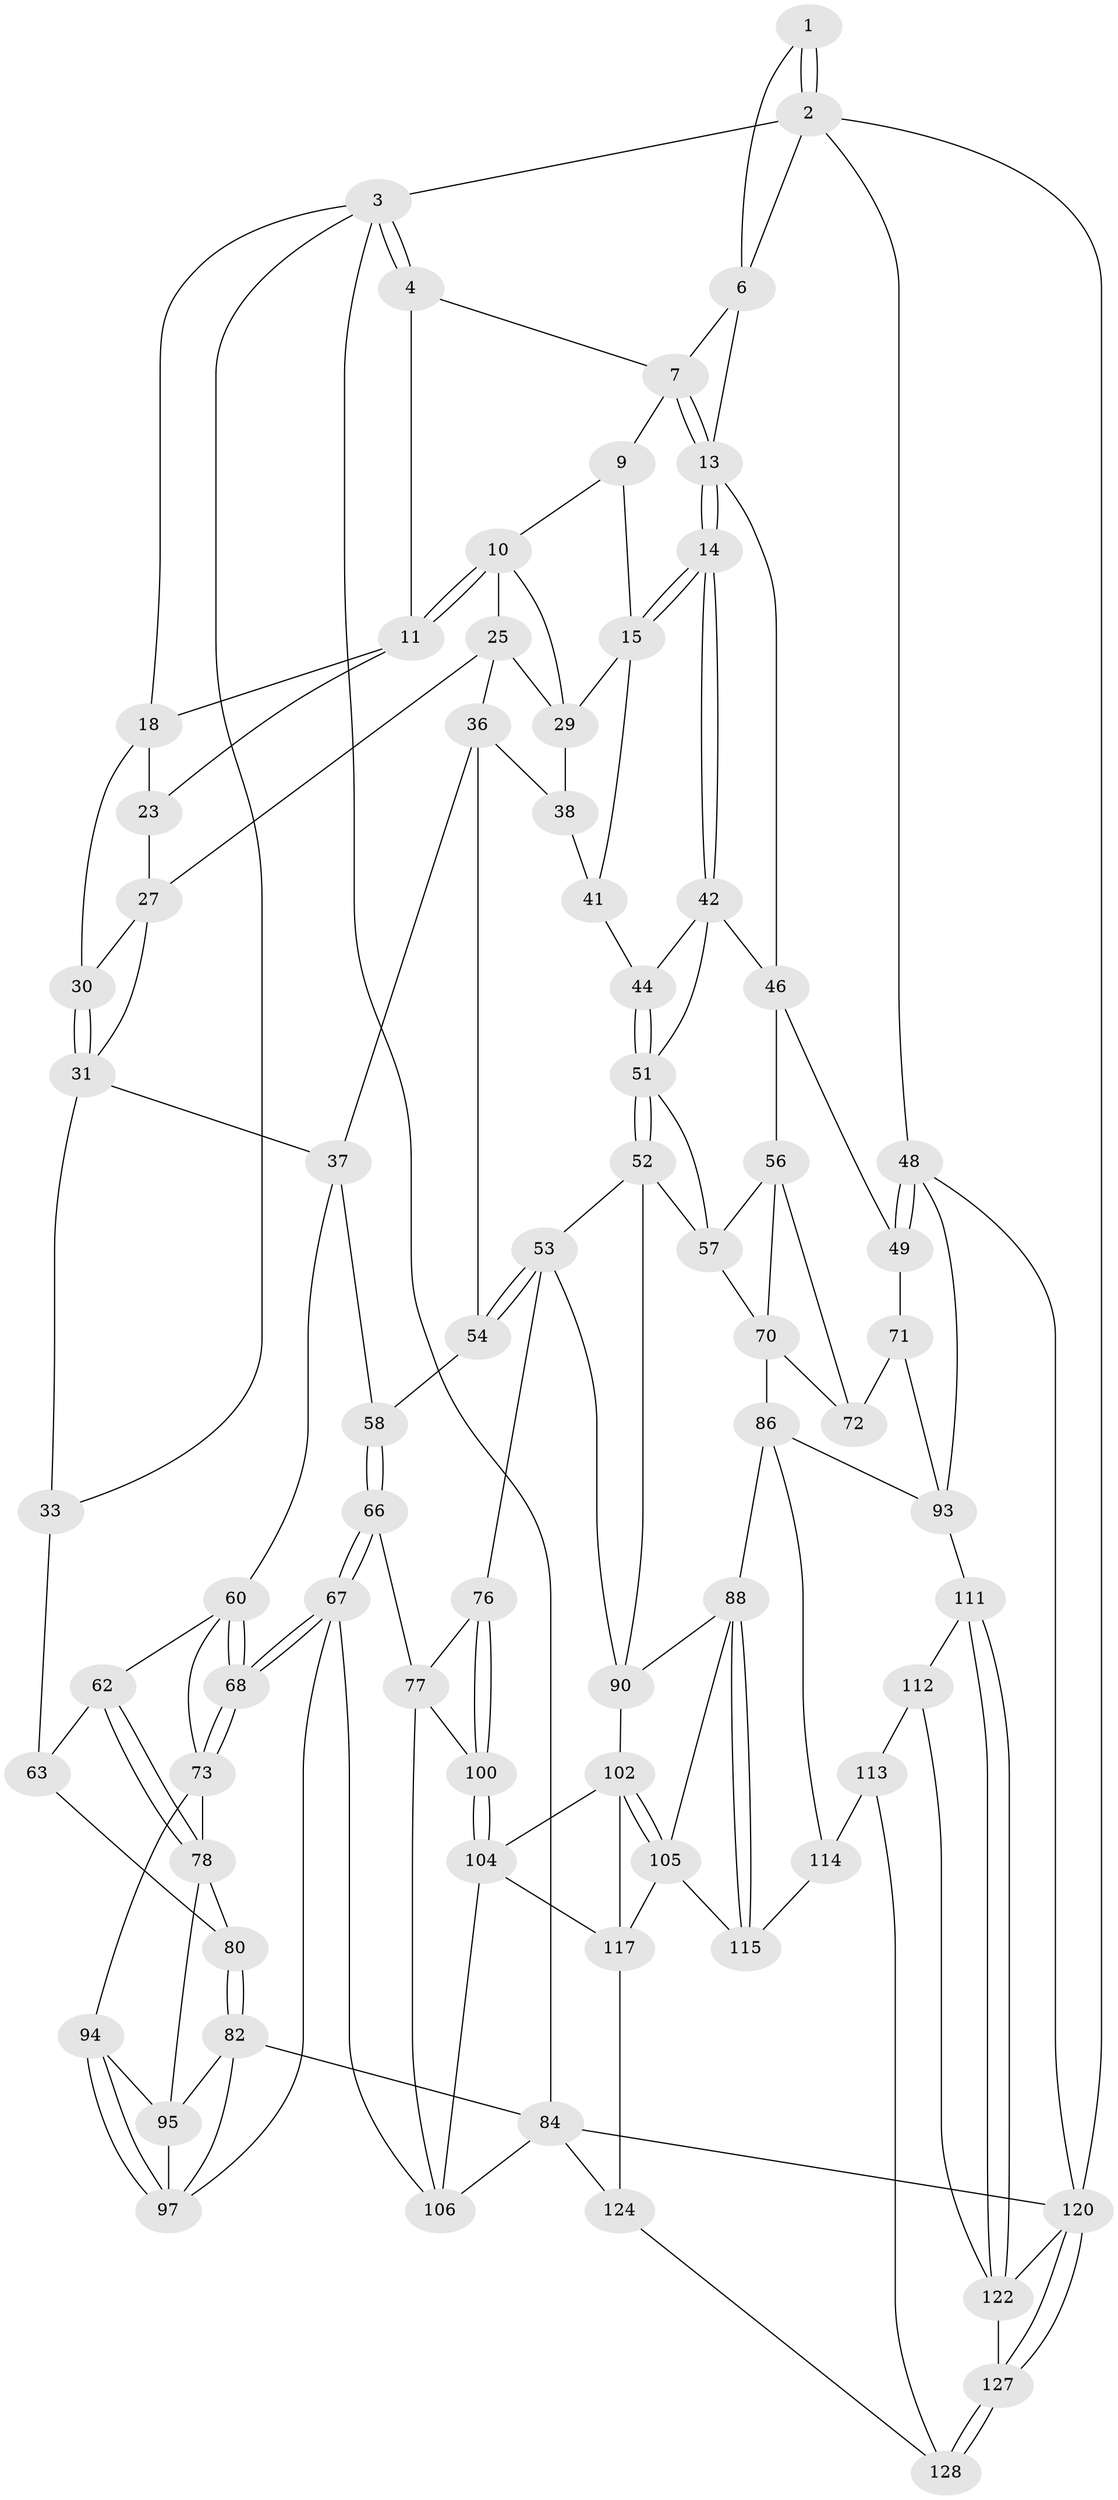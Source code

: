 // original degree distribution, {3: 0.015625, 6: 0.2421875, 4: 0.2578125, 5: 0.484375}
// Generated by graph-tools (version 1.1) at 2025/42/03/06/25 10:42:28]
// undirected, 75 vertices, 163 edges
graph export_dot {
graph [start="1"]
  node [color=gray90,style=filled];
  1 [pos="+0.8038878356555988+0"];
  2 [pos="+1+0",super="+19"];
  3 [pos="+0+0",super="+17"];
  4 [pos="+0.4188746559824677+0",super="+5"];
  6 [pos="+0.7746155798666459+0.09223684442559062",super="+20"];
  7 [pos="+0.7549821736102001+0.12315178742377261",super="+8"];
  9 [pos="+0.5438019020389193+0.11131608465605737"];
  10 [pos="+0.4000281083640361+0.20253667535805442",super="+24"];
  11 [pos="+0.32370919855828695+0.12197276349992137",super="+12"];
  13 [pos="+0.7280158811044118+0.2722475079889651",super="+21"];
  14 [pos="+0.6892808729110291+0.299422917309959"];
  15 [pos="+0.6489294920289697+0.29005814772581734",super="+16"];
  18 [pos="+0+0.05349861182269349",super="+22"];
  23 [pos="+0.2461661630241537+0.19345171817070747"];
  25 [pos="+0.2583566876125927+0.3080796046662662",super="+26"];
  27 [pos="+0.24607493278557743+0.3052231898668834",super="+28"];
  29 [pos="+0.46006137418541876+0.30684482090935344",super="+35"];
  30 [pos="+0.1336318673155659+0.25671730619623795"];
  31 [pos="+0.1251556292229005+0.3082788839034249",super="+32"];
  33 [pos="+0.0020673568632557354+0.4245011807256072",super="+34"];
  36 [pos="+0.24529150205707181+0.35293404275728674",super="+40"];
  37 [pos="+0.12627732850334422+0.45860888820483287",super="+59"];
  38 [pos="+0.44561637109017993+0.3419674982672157",super="+39"];
  41 [pos="+0.5494994155365701+0.41658081318181106",super="+45"];
  42 [pos="+0.6945026605363436+0.3827054947030618",super="+43"];
  44 [pos="+0.5507441879482967+0.4713352070632995"];
  46 [pos="+0.8910919689236257+0.5350060253727346",super="+47"];
  48 [pos="+1+0.635994760090001",super="+109"];
  49 [pos="+1+0.6313939761916841",super="+50"];
  51 [pos="+0.5967026807137936+0.5764978126341864",super="+55"];
  52 [pos="+0.5880080698711982+0.5923079310090362",super="+65"];
  53 [pos="+0.4095480873549573+0.5889179244465013",super="+75"];
  54 [pos="+0.37946814777763654+0.5465182446134926"];
  56 [pos="+0.8561386334636458+0.5492040975491389",super="+69"];
  57 [pos="+0.7219356803007072+0.5629751646404414",super="+64"];
  58 [pos="+0.27755070808444976+0.5632403989012355"];
  60 [pos="+0.17607785885273747+0.5574841485127157",super="+61"];
  62 [pos="+0.06636736822110513+0.6448148290088822"];
  63 [pos="+0.06342083918612199+0.6427793817032974",super="+74"];
  66 [pos="+0.23389760233876697+0.7287709730436764"];
  67 [pos="+0.21143511202770482+0.7475813790511779",super="+98"];
  68 [pos="+0.17720386236260408+0.7247927682097258"];
  70 [pos="+0.7852442110576752+0.665692088744909",super="+85"];
  71 [pos="+0.8815908494413288+0.7021898507906253",super="+92"];
  72 [pos="+0.8790959910059128+0.7033702893248484"];
  73 [pos="+0.16897488633583993+0.7225493155811978",super="+81"];
  76 [pos="+0.359926481061837+0.7241800335198325"];
  77 [pos="+0.28271403308442955+0.7290778182055832",super="+101"];
  78 [pos="+0.06542547379465882+0.6826856722119987",super="+79"];
  80 [pos="+0+0.9169971602417354"];
  82 [pos="+0+1",super="+83"];
  84 [pos="+0+1",super="+123"];
  86 [pos="+0.8007935705260939+0.7837437245869318",super="+87"];
  88 [pos="+0.7187429361750245+0.800941651688733",super="+89"];
  90 [pos="+0.6273611795890793+0.7043437798474117",super="+91"];
  93 [pos="+0.9030004569515852+0.796043652188618",super="+110"];
  94 [pos="+0.10493087052383764+0.7490798462889947"];
  95 [pos="+0.08653703481278845+0.7438167536825128",super="+96"];
  97 [pos="+0.1043803740190181+0.7786564553789288",super="+99"];
  100 [pos="+0.36073438421751614+0.7604441865870996"];
  102 [pos="+0.482552903904761+0.815847234422249",super="+103"];
  104 [pos="+0.41369304225829817+0.8360561036191037",super="+107"];
  105 [pos="+0.5430514374250223+0.8638645973907312",super="+116"];
  106 [pos="+0.2604224748620906+0.8773866264013614",super="+108"];
  111 [pos="+0.9297958124818813+0.9076153562888237"];
  112 [pos="+0.9183165116014668+0.921934470697989"];
  113 [pos="+0.8485165792418438+0.9308359567466706",super="+126"];
  114 [pos="+0.7871408158832709+0.8274158678754753",super="+119"];
  115 [pos="+0.6337002463751283+0.9575847171577957"];
  117 [pos="+0.463422872329676+0.95448763689682",super="+118"];
  120 [pos="+1+1",super="+121"];
  122 [pos="+1+0.9713098102796321",super="+125"];
  124 [pos="+0.43967118386524784+1"];
  127 [pos="+1+1"];
  128 [pos="+0.6872819703157803+1"];
  1 -- 2;
  1 -- 2;
  1 -- 6;
  2 -- 3;
  2 -- 120;
  2 -- 48;
  2 -- 6;
  3 -- 4;
  3 -- 4;
  3 -- 84;
  3 -- 18;
  3 -- 33;
  4 -- 11;
  4 -- 7;
  6 -- 7;
  6 -- 13;
  7 -- 13;
  7 -- 13;
  7 -- 9;
  9 -- 10;
  9 -- 15;
  10 -- 11;
  10 -- 11;
  10 -- 25;
  10 -- 29;
  11 -- 23;
  11 -- 18;
  13 -- 14;
  13 -- 14;
  13 -- 46;
  14 -- 15;
  14 -- 15;
  14 -- 42;
  14 -- 42;
  15 -- 41;
  15 -- 29;
  18 -- 30;
  18 -- 23;
  23 -- 27;
  25 -- 29;
  25 -- 27;
  25 -- 36;
  27 -- 31;
  27 -- 30;
  29 -- 38;
  30 -- 31;
  30 -- 31;
  31 -- 33;
  31 -- 37;
  33 -- 63 [weight=2];
  36 -- 37;
  36 -- 54;
  36 -- 38;
  37 -- 58;
  37 -- 60;
  38 -- 41 [weight=2];
  41 -- 44;
  42 -- 46;
  42 -- 51;
  42 -- 44;
  44 -- 51;
  44 -- 51;
  46 -- 56;
  46 -- 49;
  48 -- 49;
  48 -- 49;
  48 -- 120;
  48 -- 93;
  49 -- 71 [weight=2];
  51 -- 52;
  51 -- 52;
  51 -- 57;
  52 -- 53;
  52 -- 57;
  52 -- 90;
  53 -- 54;
  53 -- 54;
  53 -- 76;
  53 -- 90;
  54 -- 58;
  56 -- 57;
  56 -- 72;
  56 -- 70;
  57 -- 70;
  58 -- 66;
  58 -- 66;
  60 -- 68;
  60 -- 68;
  60 -- 73;
  60 -- 62;
  62 -- 63;
  62 -- 78;
  62 -- 78;
  63 -- 80;
  66 -- 67;
  66 -- 67;
  66 -- 77;
  67 -- 68;
  67 -- 68;
  67 -- 106;
  67 -- 97;
  68 -- 73;
  68 -- 73;
  70 -- 72;
  70 -- 86;
  71 -- 72;
  71 -- 93;
  73 -- 78;
  73 -- 94;
  76 -- 77;
  76 -- 100;
  76 -- 100;
  77 -- 106;
  77 -- 100;
  78 -- 80;
  78 -- 95;
  80 -- 82;
  80 -- 82;
  82 -- 84;
  82 -- 97;
  82 -- 95;
  84 -- 120;
  84 -- 124;
  84 -- 106;
  86 -- 93;
  86 -- 88;
  86 -- 114;
  88 -- 115;
  88 -- 115;
  88 -- 105;
  88 -- 90;
  90 -- 102;
  93 -- 111;
  94 -- 95;
  94 -- 97;
  94 -- 97;
  95 -- 97;
  100 -- 104;
  100 -- 104;
  102 -- 105;
  102 -- 105;
  102 -- 104;
  102 -- 117;
  104 -- 117;
  104 -- 106;
  105 -- 115;
  105 -- 117;
  111 -- 112;
  111 -- 122;
  111 -- 122;
  112 -- 113;
  112 -- 122;
  113 -- 114 [weight=2];
  113 -- 128;
  114 -- 115;
  117 -- 124;
  120 -- 127;
  120 -- 127;
  120 -- 122;
  122 -- 127;
  124 -- 128;
  127 -- 128;
  127 -- 128;
}
